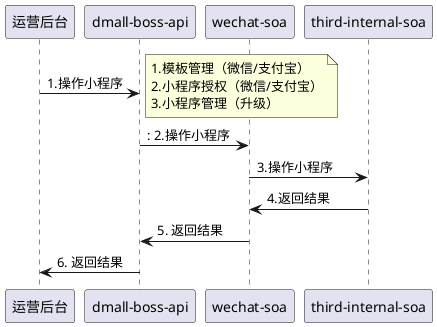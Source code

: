 


@startuml
运营后台 -> dmall as "dmall-boss-api": 1.操作小程序
note right
	1.模板管理（微信/支付宝）
	2.小程序授权（微信/支付宝）
	3.小程序管理（升级）
end note
dmall -> wechat as "wechat-soa": : 2.操作小程序
wechat ->  third as "third-internal-soa" : 3.操作小程序
third -> wechat : 4.返回结果
wechat -> dmall : 5. 返回结果
dmall -> 运营后台 : 6. 返回结果
@enduml



